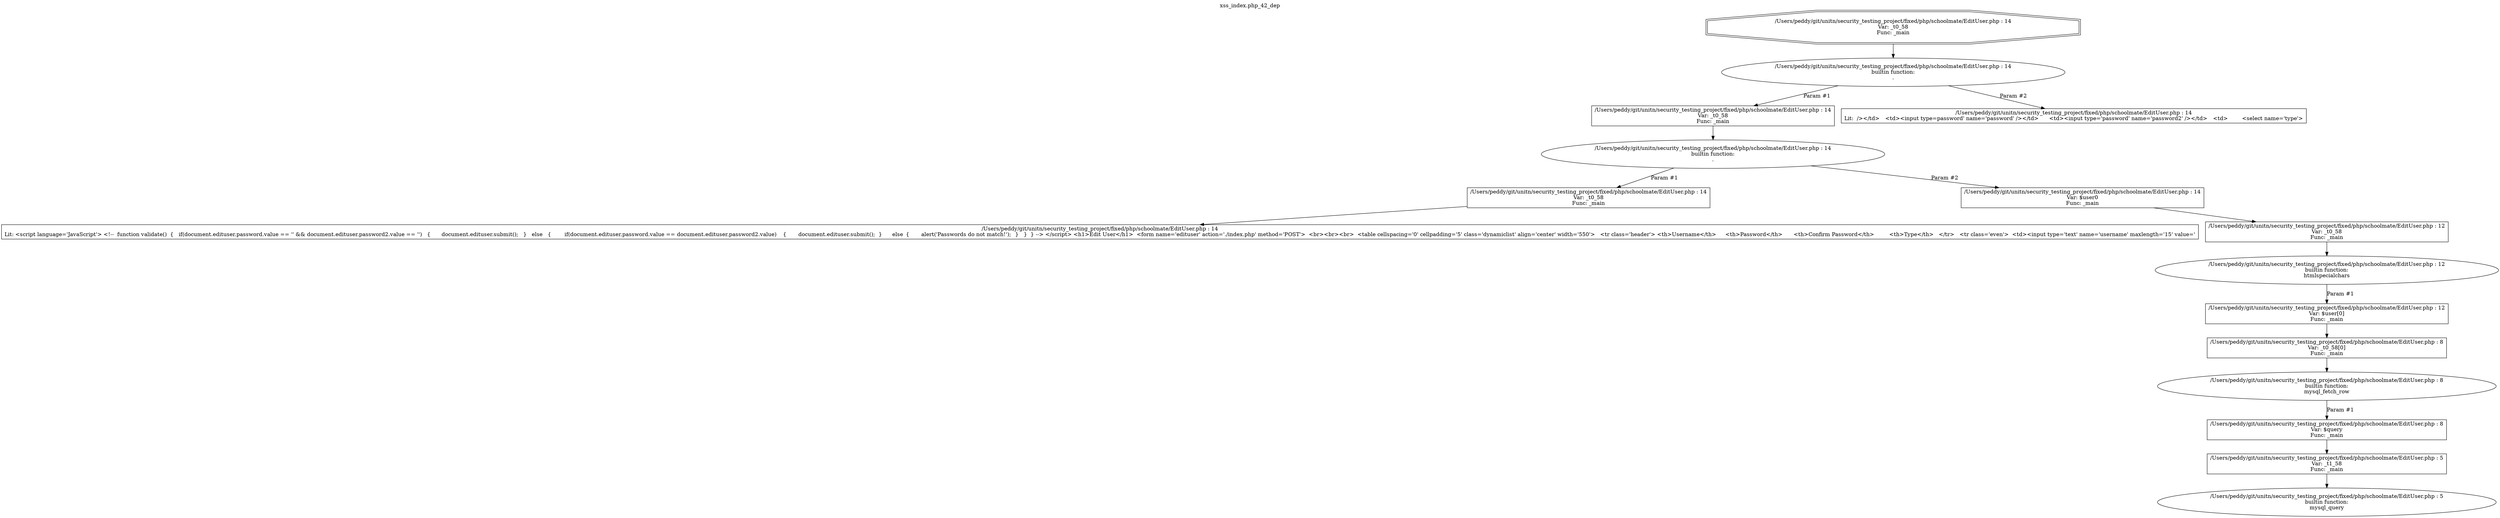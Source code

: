 digraph cfg {
  label="xss_index.php_42_dep";
  labelloc=t;
  n1 [shape=doubleoctagon, label="/Users/peddy/git/unitn/security_testing_project/fixed/php/schoolmate/EditUser.php : 14\nVar: _t0_58\nFunc: _main\n"];
  n2 [shape=ellipse, label="/Users/peddy/git/unitn/security_testing_project/fixed/php/schoolmate/EditUser.php : 14\nbuiltin function:\n.\n"];
  n3 [shape=box, label="/Users/peddy/git/unitn/security_testing_project/fixed/php/schoolmate/EditUser.php : 14\nVar: _t0_58\nFunc: _main\n"];
  n4 [shape=ellipse, label="/Users/peddy/git/unitn/security_testing_project/fixed/php/schoolmate/EditUser.php : 14\nbuiltin function:\n.\n"];
  n5 [shape=box, label="/Users/peddy/git/unitn/security_testing_project/fixed/php/schoolmate/EditUser.php : 14\nVar: _t0_58\nFunc: _main\n"];
  n6 [shape=box, label="/Users/peddy/git/unitn/security_testing_project/fixed/php/schoolmate/EditUser.php : 14\nLit: <script language='JavaScript'> <!--  function validate()  {   if(document.edituser.password.value == '' && document.edituser.password2.value == '')   {	document.edituser.submit();   }   else   {	if(document.edituser.password.value == document.edituser.password2.value)	{	 document.edituser.submit();	}	else	{	 alert('Passwords do not match!');	}   }  } --> </script> <h1>Edit User</h1>  <form name='edituser' action='./index.php' method='POST'>  <br><br><br>  <table cellspacing='0' cellpadding='5' class='dynamiclist' align='center' width='550'>   <tr class='header'>	<th>Username</th>	<th>Password</th>	<th>Confirm Password</th>	<th>Type</th>   </tr>   <tr class='even'>	<td><input type='text' name='username' maxlength='15' value='\n"];
  n7 [shape=box, label="/Users/peddy/git/unitn/security_testing_project/fixed/php/schoolmate/EditUser.php : 14\nVar: $user0\nFunc: _main\n"];
  n8 [shape=box, label="/Users/peddy/git/unitn/security_testing_project/fixed/php/schoolmate/EditUser.php : 12\nVar: _t0_58\nFunc: _main\n"];
  n9 [shape=ellipse, label="/Users/peddy/git/unitn/security_testing_project/fixed/php/schoolmate/EditUser.php : 12\nbuiltin function:\nhtmlspecialchars\n"];
  n10 [shape=box, label="/Users/peddy/git/unitn/security_testing_project/fixed/php/schoolmate/EditUser.php : 12\nVar: $user[0]\nFunc: _main\n"];
  n11 [shape=box, label="/Users/peddy/git/unitn/security_testing_project/fixed/php/schoolmate/EditUser.php : 8\nVar: _t0_58[0]\nFunc: _main\n"];
  n12 [shape=ellipse, label="/Users/peddy/git/unitn/security_testing_project/fixed/php/schoolmate/EditUser.php : 8\nbuiltin function:\nmysql_fetch_row\n"];
  n13 [shape=box, label="/Users/peddy/git/unitn/security_testing_project/fixed/php/schoolmate/EditUser.php : 8\nVar: $query\nFunc: _main\n"];
  n14 [shape=box, label="/Users/peddy/git/unitn/security_testing_project/fixed/php/schoolmate/EditUser.php : 5\nVar: _t1_58\nFunc: _main\n"];
  n15 [shape=ellipse, label="/Users/peddy/git/unitn/security_testing_project/fixed/php/schoolmate/EditUser.php : 5\nbuiltin function:\nmysql_query\n"];
  n16 [shape=box, label="/Users/peddy/git/unitn/security_testing_project/fixed/php/schoolmate/EditUser.php : 14\nLit:  /></td>	<td><input type=password' name='password' /></td>	<td><input type='password' name='password2' /></td>	<td>	 <select name='type'>\n"];
  n1 -> n2;
  n3 -> n4;
  n5 -> n6;
  n4 -> n5[label="Param #1"];
  n4 -> n7[label="Param #2"];
  n8 -> n9;
  n11 -> n12;
  n14 -> n15;
  n13 -> n14;
  n12 -> n13[label="Param #1"];
  n10 -> n11;
  n9 -> n10[label="Param #1"];
  n7 -> n8;
  n2 -> n3[label="Param #1"];
  n2 -> n16[label="Param #2"];
}
